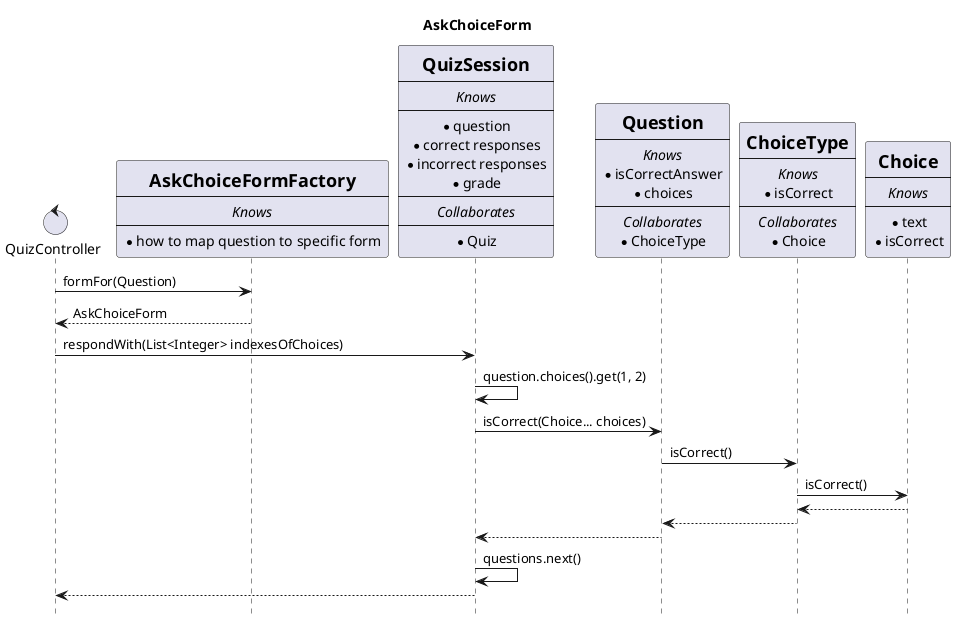 @startuml
hide footbox

title AskChoiceForm
control     QuizController  as ctrl
participant factory [
    =AskChoiceFormFactory
    ----
    ====Knows
    ----
    * how to map question to specific form
]
participant session [
    =QuizSession
    ----
    ====Knows
    ----
    * question
    * correct responses
    * incorrect responses
    * grade
    ----
    ====Collaborates
    ----
    * Quiz
]

participant question [
    =Question
    ----
    ====Knows
    * isCorrectAnswer
    * choices
    ----
    ====Collaborates
    * ChoiceType
]

participant choiceType [
    =ChoiceType
    ----
    ====Knows
    * isCorrect
    ----
    ====Collaborates
    * Choice
]

participant choice [
    =Choice
    ----
    ====Knows
    ----
    * text
    * isCorrect
]
ctrl -> factory : formFor(Question)
ctrl <-- factory : AskChoiceForm
ctrl -> session : respondWith(List<Integer> indexesOfChoices)
session -> session : question.choices().get(1, 2)
session -> question : isCorrect(Choice... choices)
question -> choiceType : isCorrect()
choiceType -> choice : isCorrect()
choiceType <-- choice
question <-- choiceType
session <-- question
session -> session : questions.next()
ctrl <-- session
@enduml